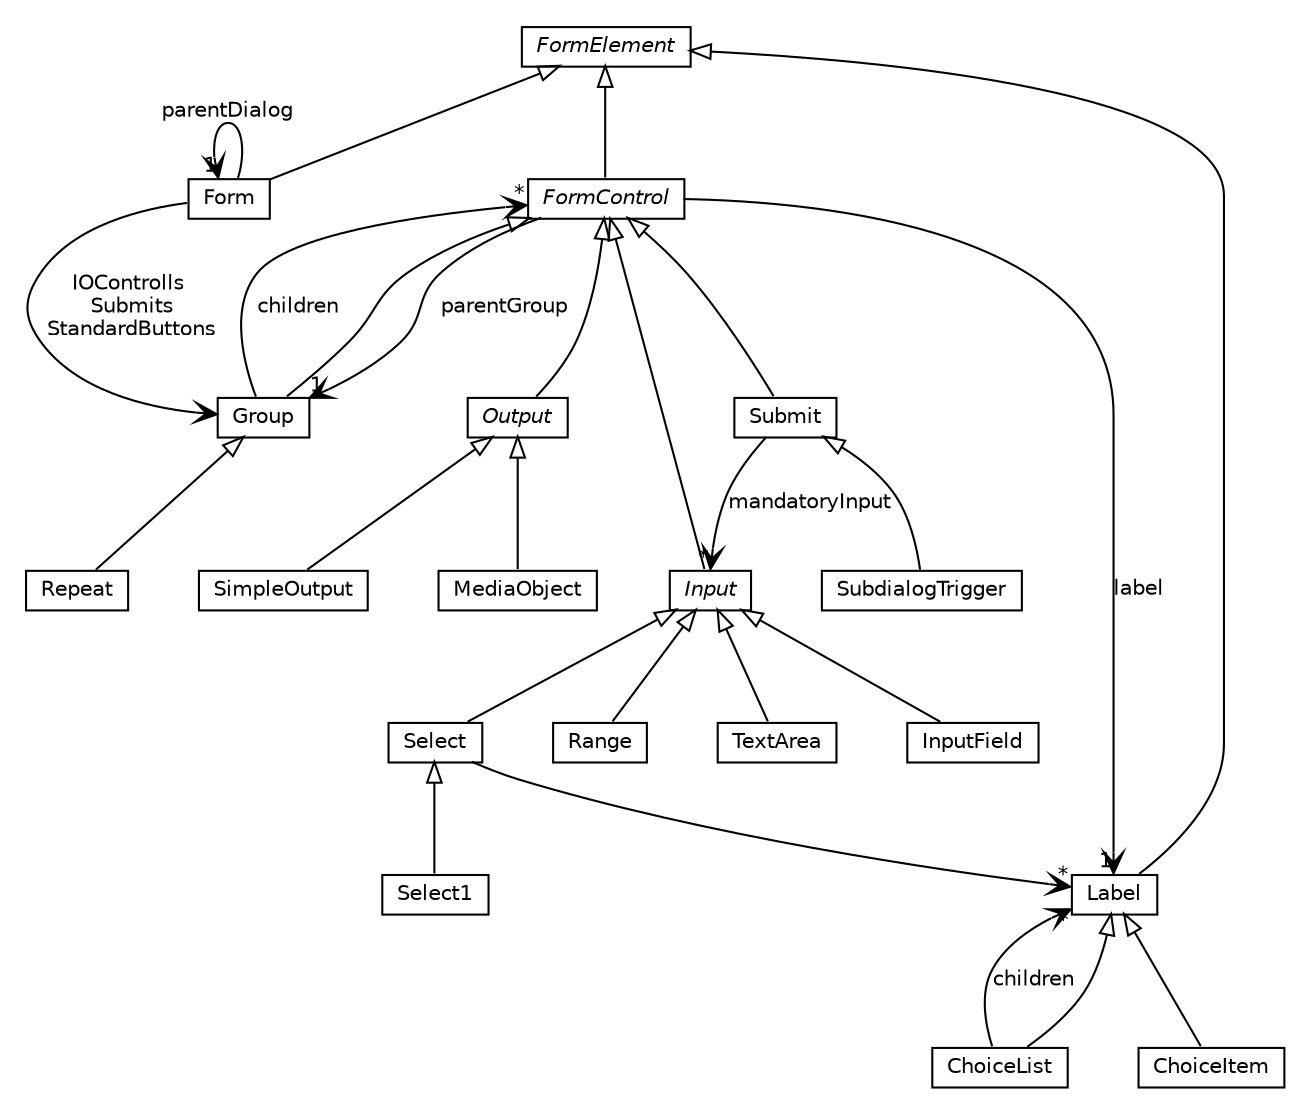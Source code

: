 #!/usr/local/bin/dot
#
# Class diagram 
# Generated by UMLGraph version R5_6-24-gf6e263 (http://www.umlgraph.org/)
#

digraph G {
	edge [fontname="Helvetica",fontsize=10,labelfontname="Helvetica",labelfontsize=10];
	node [fontname="Helvetica",fontsize=10,shape=plaintext];
	nodesep=0.25;
	ranksep=0.5;
	// org.universAAL.middleware.ui.rdf.SimpleOutput
	c50204 [label=<<table title="org.universAAL.middleware.ui.rdf.SimpleOutput" border="0" cellborder="1" cellspacing="0" cellpadding="2" port="p" href="./SimpleOutput.html">
		<tr><td><table border="0" cellspacing="0" cellpadding="1">
<tr><td align="center" balign="center"> SimpleOutput </td></tr>
		</table></td></tr>
		</table>>, URL="./SimpleOutput.html", fontname="Helvetica", fontcolor="black", fontsize=10.0];
	// org.universAAL.middleware.ui.rdf.SubdialogTrigger
	c50205 [label=<<table title="org.universAAL.middleware.ui.rdf.SubdialogTrigger" border="0" cellborder="1" cellspacing="0" cellpadding="2" port="p" href="./SubdialogTrigger.html">
		<tr><td><table border="0" cellspacing="0" cellpadding="1">
<tr><td align="center" balign="center"> SubdialogTrigger </td></tr>
		</table></td></tr>
		</table>>, URL="./SubdialogTrigger.html", fontname="Helvetica", fontcolor="black", fontsize=10.0];
	// org.universAAL.middleware.ui.rdf.Range
	c50206 [label=<<table title="org.universAAL.middleware.ui.rdf.Range" border="0" cellborder="1" cellspacing="0" cellpadding="2" port="p" href="./Range.html">
		<tr><td><table border="0" cellspacing="0" cellpadding="1">
<tr><td align="center" balign="center"> Range </td></tr>
		</table></td></tr>
		</table>>, URL="./Range.html", fontname="Helvetica", fontcolor="black", fontsize=10.0];
	// org.universAAL.middleware.ui.rdf.TextArea
	c50207 [label=<<table title="org.universAAL.middleware.ui.rdf.TextArea" border="0" cellborder="1" cellspacing="0" cellpadding="2" port="p" href="./TextArea.html">
		<tr><td><table border="0" cellspacing="0" cellpadding="1">
<tr><td align="center" balign="center"> TextArea </td></tr>
		</table></td></tr>
		</table>>, URL="./TextArea.html", fontname="Helvetica", fontcolor="black", fontsize=10.0];
	// org.universAAL.middleware.ui.rdf.InputField
	c50208 [label=<<table title="org.universAAL.middleware.ui.rdf.InputField" border="0" cellborder="1" cellspacing="0" cellpadding="2" port="p" href="./InputField.html">
		<tr><td><table border="0" cellspacing="0" cellpadding="1">
<tr><td align="center" balign="center"> InputField </td></tr>
		</table></td></tr>
		</table>>, URL="./InputField.html", fontname="Helvetica", fontcolor="black", fontsize=10.0];
	// org.universAAL.middleware.ui.rdf.MediaObject
	c50209 [label=<<table title="org.universAAL.middleware.ui.rdf.MediaObject" border="0" cellborder="1" cellspacing="0" cellpadding="2" port="p" href="./MediaObject.html">
		<tr><td><table border="0" cellspacing="0" cellpadding="1">
<tr><td align="center" balign="center"> MediaObject </td></tr>
		</table></td></tr>
		</table>>, URL="./MediaObject.html", fontname="Helvetica", fontcolor="black", fontsize=10.0];
	// org.universAAL.middleware.ui.rdf.Select1
	c50210 [label=<<table title="org.universAAL.middleware.ui.rdf.Select1" border="0" cellborder="1" cellspacing="0" cellpadding="2" port="p" href="./Select1.html">
		<tr><td><table border="0" cellspacing="0" cellpadding="1">
<tr><td align="center" balign="center"> Select1 </td></tr>
		</table></td></tr>
		</table>>, URL="./Select1.html", fontname="Helvetica", fontcolor="black", fontsize=10.0];
	// org.universAAL.middleware.ui.rdf.Output
	c50211 [label=<<table title="org.universAAL.middleware.ui.rdf.Output" border="0" cellborder="1" cellspacing="0" cellpadding="2" port="p" href="./Output.html">
		<tr><td><table border="0" cellspacing="0" cellpadding="1">
<tr><td align="center" balign="center"><font face="Helvetica-Oblique"> Output </font></td></tr>
		</table></td></tr>
		</table>>, URL="./Output.html", fontname="Helvetica", fontcolor="black", fontsize=10.0];
	// org.universAAL.middleware.ui.rdf.Submit
	c50212 [label=<<table title="org.universAAL.middleware.ui.rdf.Submit" border="0" cellborder="1" cellspacing="0" cellpadding="2" port="p" href="./Submit.html">
		<tr><td><table border="0" cellspacing="0" cellpadding="1">
<tr><td align="center" balign="center"> Submit </td></tr>
		</table></td></tr>
		</table>>, URL="./Submit.html", fontname="Helvetica", fontcolor="black", fontsize=10.0];
	// org.universAAL.middleware.ui.rdf.Form
	c50213 [label=<<table title="org.universAAL.middleware.ui.rdf.Form" border="0" cellborder="1" cellspacing="0" cellpadding="2" port="p" href="./Form.html">
		<tr><td><table border="0" cellspacing="0" cellpadding="1">
<tr><td align="center" balign="center"> Form </td></tr>
		</table></td></tr>
		</table>>, URL="./Form.html", fontname="Helvetica", fontcolor="black", fontsize=10.0];
	// org.universAAL.middleware.ui.rdf.Repeat
	c50214 [label=<<table title="org.universAAL.middleware.ui.rdf.Repeat" border="0" cellborder="1" cellspacing="0" cellpadding="2" port="p" href="./Repeat.html">
		<tr><td><table border="0" cellspacing="0" cellpadding="1">
<tr><td align="center" balign="center"> Repeat </td></tr>
		</table></td></tr>
		</table>>, URL="./Repeat.html", fontname="Helvetica", fontcolor="black", fontsize=10.0];
	// org.universAAL.middleware.ui.rdf.ChoiceList
	c50215 [label=<<table title="org.universAAL.middleware.ui.rdf.ChoiceList" border="0" cellborder="1" cellspacing="0" cellpadding="2" port="p" href="./ChoiceList.html">
		<tr><td><table border="0" cellspacing="0" cellpadding="1">
<tr><td align="center" balign="center"> ChoiceList </td></tr>
		</table></td></tr>
		</table>>, URL="./ChoiceList.html", fontname="Helvetica", fontcolor="black", fontsize=10.0];
	// org.universAAL.middleware.ui.rdf.ChoiceItem
	c50216 [label=<<table title="org.universAAL.middleware.ui.rdf.ChoiceItem" border="0" cellborder="1" cellspacing="0" cellpadding="2" port="p" href="./ChoiceItem.html">
		<tr><td><table border="0" cellspacing="0" cellpadding="1">
<tr><td align="center" balign="center"> ChoiceItem </td></tr>
		</table></td></tr>
		</table>>, URL="./ChoiceItem.html", fontname="Helvetica", fontcolor="black", fontsize=10.0];
	// org.universAAL.middleware.ui.rdf.Label
	c50217 [label=<<table title="org.universAAL.middleware.ui.rdf.Label" border="0" cellborder="1" cellspacing="0" cellpadding="2" port="p" href="./Label.html">
		<tr><td><table border="0" cellspacing="0" cellpadding="1">
<tr><td align="center" balign="center"> Label </td></tr>
		</table></td></tr>
		</table>>, URL="./Label.html", fontname="Helvetica", fontcolor="black", fontsize=10.0];
	// org.universAAL.middleware.ui.rdf.Group
	c50218 [label=<<table title="org.universAAL.middleware.ui.rdf.Group" border="0" cellborder="1" cellspacing="0" cellpadding="2" port="p" href="./Group.html">
		<tr><td><table border="0" cellspacing="0" cellpadding="1">
<tr><td align="center" balign="center"> Group </td></tr>
		</table></td></tr>
		</table>>, URL="./Group.html", fontname="Helvetica", fontcolor="black", fontsize=10.0];
	// org.universAAL.middleware.ui.rdf.FormElement
	c50219 [label=<<table title="org.universAAL.middleware.ui.rdf.FormElement" border="0" cellborder="1" cellspacing="0" cellpadding="2" port="p" href="./FormElement.html">
		<tr><td><table border="0" cellspacing="0" cellpadding="1">
<tr><td align="center" balign="center"><font face="Helvetica-Oblique"> FormElement </font></td></tr>
		</table></td></tr>
		</table>>, URL="./FormElement.html", fontname="Helvetica", fontcolor="black", fontsize=10.0];
	// org.universAAL.middleware.ui.rdf.FormControl
	c50220 [label=<<table title="org.universAAL.middleware.ui.rdf.FormControl" border="0" cellborder="1" cellspacing="0" cellpadding="2" port="p" href="./FormControl.html">
		<tr><td><table border="0" cellspacing="0" cellpadding="1">
<tr><td align="center" balign="center"><font face="Helvetica-Oblique"> FormControl </font></td></tr>
		</table></td></tr>
		</table>>, URL="./FormControl.html", fontname="Helvetica", fontcolor="black", fontsize=10.0];
	// org.universAAL.middleware.ui.rdf.Input
	c50221 [label=<<table title="org.universAAL.middleware.ui.rdf.Input" border="0" cellborder="1" cellspacing="0" cellpadding="2" port="p" href="./Input.html">
		<tr><td><table border="0" cellspacing="0" cellpadding="1">
<tr><td align="center" balign="center"><font face="Helvetica-Oblique"> Input </font></td></tr>
		</table></td></tr>
		</table>>, URL="./Input.html", fontname="Helvetica", fontcolor="black", fontsize=10.0];
	// org.universAAL.middleware.ui.rdf.Select
	c50222 [label=<<table title="org.universAAL.middleware.ui.rdf.Select" border="0" cellborder="1" cellspacing="0" cellpadding="2" port="p" href="./Select.html">
		<tr><td><table border="0" cellspacing="0" cellpadding="1">
<tr><td align="center" balign="center"> Select </td></tr>
		</table></td></tr>
		</table>>, URL="./Select.html", fontname="Helvetica", fontcolor="black", fontsize=10.0];
	//org.universAAL.middleware.ui.rdf.SimpleOutput extends org.universAAL.middleware.ui.rdf.Output
	c50211:p -> c50204:p [dir=back,arrowtail=empty];
	//org.universAAL.middleware.ui.rdf.SubdialogTrigger extends org.universAAL.middleware.ui.rdf.Submit
	c50212:p -> c50205:p [dir=back,arrowtail=empty];
	//org.universAAL.middleware.ui.rdf.Range extends org.universAAL.middleware.ui.rdf.Input
	c50221:p -> c50206:p [dir=back,arrowtail=empty];
	//org.universAAL.middleware.ui.rdf.TextArea extends org.universAAL.middleware.ui.rdf.Input
	c50221:p -> c50207:p [dir=back,arrowtail=empty];
	//org.universAAL.middleware.ui.rdf.InputField extends org.universAAL.middleware.ui.rdf.Input
	c50221:p -> c50208:p [dir=back,arrowtail=empty];
	//org.universAAL.middleware.ui.rdf.MediaObject extends org.universAAL.middleware.ui.rdf.Output
	c50211:p -> c50209:p [dir=back,arrowtail=empty];
	//org.universAAL.middleware.ui.rdf.Select1 extends org.universAAL.middleware.ui.rdf.Select
	c50222:p -> c50210:p [dir=back,arrowtail=empty];
	//org.universAAL.middleware.ui.rdf.Output extends org.universAAL.middleware.ui.rdf.FormControl
	c50220:p -> c50211:p [dir=back,arrowtail=empty];
	//org.universAAL.middleware.ui.rdf.Submit extends org.universAAL.middleware.ui.rdf.FormControl
	c50220:p -> c50212:p [dir=back,arrowtail=empty];
	// org.universAAL.middleware.ui.rdf.Submit NAVASSOC org.universAAL.middleware.ui.rdf.Input
	c50212:p -> c50221:p [taillabel="", label="mandatoryInput", headlabel="*", fontname="Helvetica", fontcolor="black", fontsize=10.0, color="black", arrowhead=open];
	//org.universAAL.middleware.ui.rdf.Form extends org.universAAL.middleware.ui.rdf.FormElement
	c50219:p -> c50213:p [dir=back,arrowtail=empty];
	// org.universAAL.middleware.ui.rdf.Form NAVASSOC org.universAAL.middleware.ui.rdf.Group
	c50213:p -> c50218:p [taillabel="", label="IOControlls\n Submits\n StandardButtons", headlabel="", fontname="Helvetica", fontcolor="black", fontsize=10.0, color="black", arrowhead=open];
	// org.universAAL.middleware.ui.rdf.Form NAVASSOC org.universAAL.middleware.ui.rdf.Form
	c50213:p -> c50213:p [taillabel="", label="parentDialog", headlabel="1", fontname="Helvetica", fontcolor="black", fontsize=10.0, color="black", arrowhead=open];
	//org.universAAL.middleware.ui.rdf.Repeat extends org.universAAL.middleware.ui.rdf.Group
	c50218:p -> c50214:p [dir=back,arrowtail=empty];
	//org.universAAL.middleware.ui.rdf.ChoiceList extends org.universAAL.middleware.ui.rdf.Label
	c50217:p -> c50215:p [dir=back,arrowtail=empty];
	// org.universAAL.middleware.ui.rdf.ChoiceList NAVASSOC org.universAAL.middleware.ui.rdf.Label
	c50215:p -> c50217:p [taillabel="", label="children", headlabel="*", fontname="Helvetica", fontcolor="black", fontsize=10.0, color="black", arrowhead=open];
	//org.universAAL.middleware.ui.rdf.ChoiceItem extends org.universAAL.middleware.ui.rdf.Label
	c50217:p -> c50216:p [dir=back,arrowtail=empty];
	//org.universAAL.middleware.ui.rdf.Label extends org.universAAL.middleware.ui.rdf.FormElement
	c50219:p -> c50217:p [dir=back,arrowtail=empty];
	//org.universAAL.middleware.ui.rdf.Group extends org.universAAL.middleware.ui.rdf.FormControl
	c50220:p -> c50218:p [dir=back,arrowtail=empty];
	// org.universAAL.middleware.ui.rdf.Group NAVASSOC org.universAAL.middleware.ui.rdf.FormControl
	c50218:p -> c50220:p [taillabel="", label="children", headlabel="*", fontname="Helvetica", fontcolor="black", fontsize=10.0, color="black", arrowhead=open];
	//org.universAAL.middleware.ui.rdf.FormControl extends org.universAAL.middleware.ui.rdf.FormElement
	c50219:p -> c50220:p [dir=back,arrowtail=empty];
	// org.universAAL.middleware.ui.rdf.FormControl NAVASSOC org.universAAL.middleware.ui.rdf.Label
	c50220:p -> c50217:p [taillabel="", label="label", headlabel="1", fontname="Helvetica", fontcolor="black", fontsize=10.0, color="black", arrowhead=open];
	// org.universAAL.middleware.ui.rdf.FormControl NAVASSOC org.universAAL.middleware.ui.rdf.Group
	c50220:p -> c50218:p [taillabel="", label="parentGroup", headlabel="1", fontname="Helvetica", fontcolor="black", fontsize=10.0, color="black", arrowhead=open];
	//org.universAAL.middleware.ui.rdf.Input extends org.universAAL.middleware.ui.rdf.FormControl
	c50220:p -> c50221:p [dir=back,arrowtail=empty];
	//org.universAAL.middleware.ui.rdf.Select extends org.universAAL.middleware.ui.rdf.Input
	c50221:p -> c50222:p [dir=back,arrowtail=empty];
	// org.universAAL.middleware.ui.rdf.Select NAVASSOC org.universAAL.middleware.ui.rdf.Label
	c50222:p -> c50217:p [taillabel="", label="", headlabel="*", fontname="Helvetica", fontcolor="black", fontsize=10.0, color="black", arrowhead=open];
}

